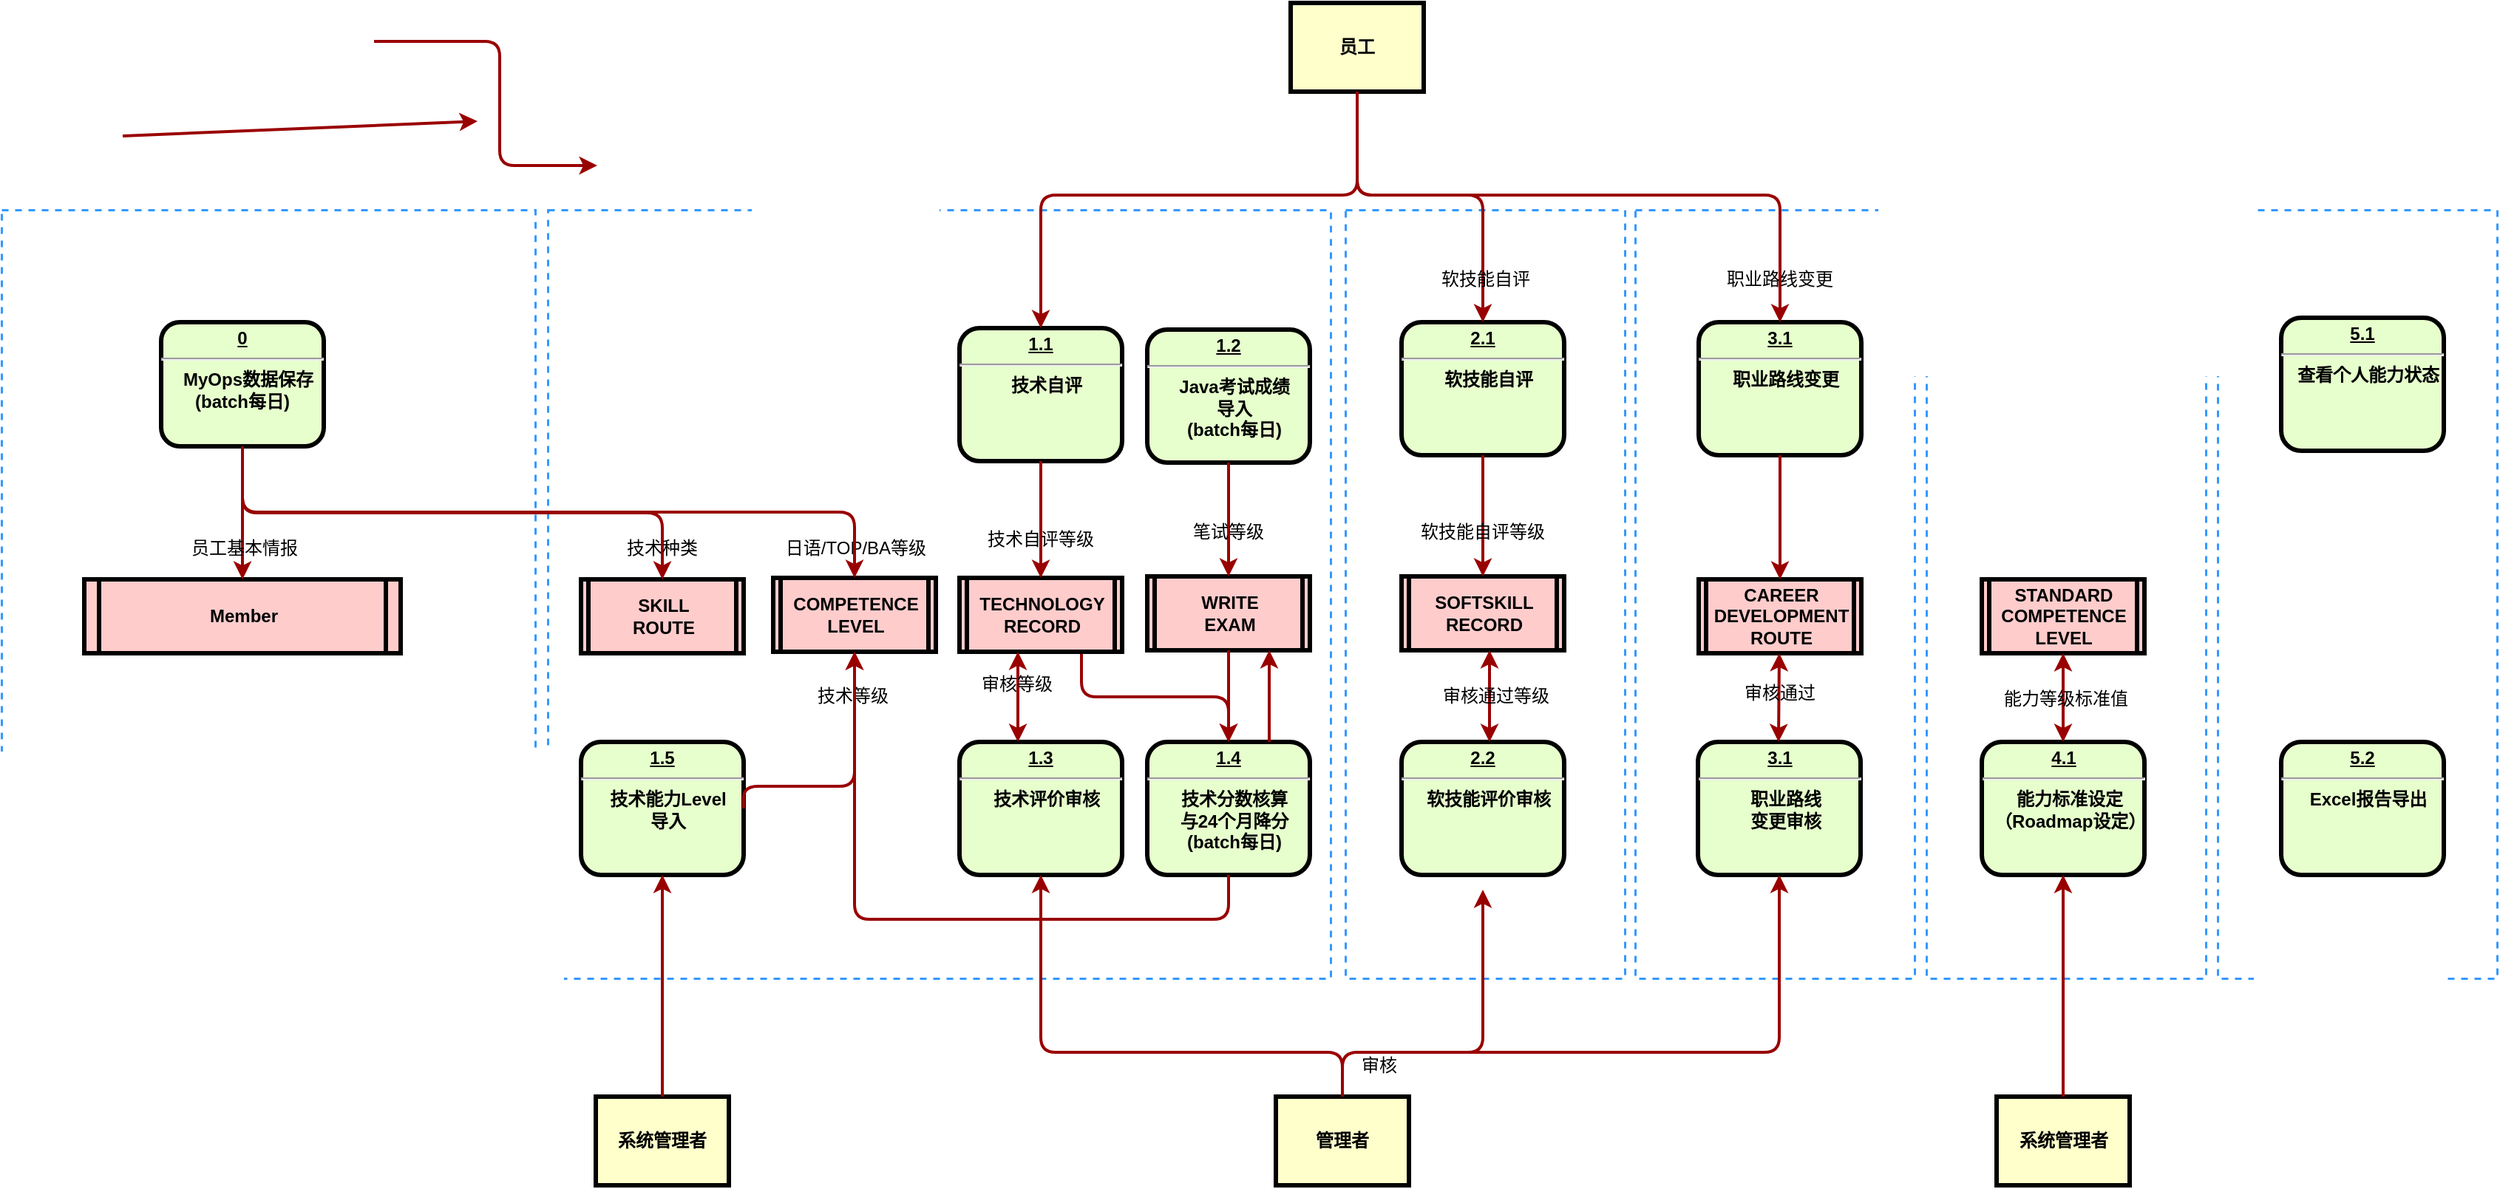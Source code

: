 <mxfile version="22.1.0" type="github">
  <diagram name="Page-1" id="c7558073-3199-34d8-9f00-42111426c3f3">
    <mxGraphModel dx="1622" dy="927" grid="1" gridSize="10" guides="1" tooltips="1" connect="1" arrows="1" fold="1" page="1" pageScale="1" pageWidth="826" pageHeight="1169" background="none" math="0" shadow="0">
      <root>
        <mxCell id="0" />
        <mxCell id="1" parent="0" />
        <mxCell id="YHrZRuPrI8IDq1-8M-Wd-78" value="" style="rounded=0;whiteSpace=wrap;html=1;fillColor=none;dashed=1;strokeColor=#3399FF;strokeWidth=1.5;align=left;" vertex="1" parent="1">
          <mxGeometry x="1233" y="160" width="189" height="520" as="geometry" />
        </mxCell>
        <mxCell id="YHrZRuPrI8IDq1-8M-Wd-82" value="" style="rounded=0;whiteSpace=wrap;html=1;fillColor=none;dashed=1;strokeColor=#3399FF;strokeWidth=1.5;align=left;" vertex="1" parent="1">
          <mxGeometry x="1627" y="160" width="189" height="520" as="geometry" />
        </mxCell>
        <mxCell id="YHrZRuPrI8IDq1-8M-Wd-80" value="" style="rounded=0;whiteSpace=wrap;html=1;fillColor=none;dashed=1;strokeColor=#3399FF;strokeWidth=1.5;align=left;" vertex="1" parent="1">
          <mxGeometry x="1430" y="160" width="189" height="520" as="geometry" />
        </mxCell>
        <mxCell id="YHrZRuPrI8IDq1-8M-Wd-73" value="" style="rounded=0;whiteSpace=wrap;html=1;fillColor=none;dashed=1;strokeColor=#3399FF;strokeWidth=1.5;align=left;" vertex="1" parent="1">
          <mxGeometry x="1037" y="160" width="189" height="520" as="geometry" />
        </mxCell>
        <mxCell id="YHrZRuPrI8IDq1-8M-Wd-74" value="" style="rounded=0;whiteSpace=wrap;html=1;fillColor=none;dashed=1;strokeColor=#3399FF;strokeWidth=1.5;align=left;" vertex="1" parent="1">
          <mxGeometry x="128" y="160" width="361" height="520" as="geometry" />
        </mxCell>
        <mxCell id="YHrZRuPrI8IDq1-8M-Wd-71" value="" style="rounded=0;whiteSpace=wrap;html=1;fillColor=none;dashed=1;strokeColor=#3399FF;strokeWidth=1.5;align=left;" vertex="1" parent="1">
          <mxGeometry x="497.5" y="160" width="529.5" height="520" as="geometry" />
        </mxCell>
        <mxCell id="2" value="&lt;p style=&quot;margin: 0px; margin-top: 4px; text-align: center; text-decoration: underline;&quot;&gt;&lt;strong&gt;0&lt;/strong&gt;&lt;/p&gt;&lt;hr&gt;&lt;p style=&quot;margin: 0px; margin-left: 8px;&quot;&gt;MyOps&lt;span style=&quot;background-color: initial;&quot;&gt;数据保存&lt;/span&gt;&lt;/p&gt;&lt;p style=&quot;margin: 0px; margin-left: 8px;&quot;&gt;&lt;/p&gt;(batch&lt;span style=&quot;background-color: initial;&quot;&gt;每日)&lt;/span&gt;" style="verticalAlign=middle;align=center;overflow=fill;fontSize=12;fontFamily=Helvetica;html=1;rounded=1;fontStyle=1;strokeWidth=3;fillColor=#E6FFCC" parent="1" vertex="1">
          <mxGeometry x="236" y="236" width="110" height="84" as="geometry" />
        </mxCell>
        <mxCell id="3" value="员工" style="whiteSpace=wrap;align=center;verticalAlign=middle;fontStyle=1;strokeWidth=3;fillColor=#FFFFCC" parent="1" vertex="1">
          <mxGeometry x="1000" y="20" width="90" height="60" as="geometry" />
        </mxCell>
        <mxCell id="5" value="Member" style="shape=process;whiteSpace=wrap;align=center;verticalAlign=middle;size=0.048;fontStyle=1;strokeWidth=3;fillColor=#FFCCCC" parent="1" vertex="1">
          <mxGeometry x="184" y="410" width="214" height="50" as="geometry" />
        </mxCell>
        <mxCell id="6" value="&lt;p style=&quot;margin: 0px; margin-top: 4px; text-align: center; text-decoration: underline;&quot;&gt;1.2&lt;/p&gt;&lt;hr&gt;&lt;p style=&quot;margin: 0px; margin-left: 8px;&quot;&gt;Java考试成绩&lt;/p&gt;&lt;p style=&quot;margin: 0px; margin-left: 8px;&quot;&gt;导入&lt;br&gt;(batch每日)&lt;br&gt;&lt;/p&gt;" style="verticalAlign=middle;align=center;overflow=fill;fontSize=12;fontFamily=Helvetica;html=1;rounded=1;fontStyle=1;strokeWidth=3;fillColor=#E6FFCC" parent="1" vertex="1">
          <mxGeometry x="903" y="241" width="110" height="90" as="geometry" />
        </mxCell>
        <mxCell id="7" value="&lt;p style=&quot;margin: 0px; margin-top: 4px; text-align: center; text-decoration: underline;&quot;&gt;1.4&lt;/p&gt;&lt;hr&gt;&lt;p style=&quot;margin: 0px; margin-left: 8px;&quot;&gt;技术分数核算&lt;/p&gt;&lt;p style=&quot;margin: 0px; margin-left: 8px;&quot;&gt;与24个月降分&lt;br&gt;(batch每日)&lt;br&gt;&lt;/p&gt;" style="verticalAlign=middle;align=center;overflow=fill;fontSize=12;fontFamily=Helvetica;html=1;rounded=1;fontStyle=1;strokeWidth=3;fillColor=#E6FFCC" parent="1" vertex="1">
          <mxGeometry x="903" y="520" width="110" height="90" as="geometry" />
        </mxCell>
        <mxCell id="8" value="&lt;p style=&quot;margin: 0px; margin-top: 4px; text-align: center; text-decoration: underline;&quot;&gt;1.1&lt;/p&gt;&lt;hr&gt;&lt;p style=&quot;margin: 0px; margin-left: 8px;&quot;&gt;技术自评&lt;/p&gt;" style="verticalAlign=middle;align=center;overflow=fill;fontSize=12;fontFamily=Helvetica;html=1;rounded=1;fontStyle=1;strokeWidth=3;fillColor=#E6FFCC" parent="1" vertex="1">
          <mxGeometry x="776" y="240" width="110" height="90" as="geometry" />
        </mxCell>
        <mxCell id="12" value="管理者" style="whiteSpace=wrap;align=center;verticalAlign=middle;fontStyle=1;strokeWidth=3;fillColor=#FFFFCC" parent="1" vertex="1">
          <mxGeometry x="990" y="760" width="90" height="60" as="geometry" />
        </mxCell>
        <mxCell id="36" value="" style="edgeStyle=none;noEdgeStyle=1;strokeColor=#990000;strokeWidth=2" parent="1" edge="1">
          <mxGeometry width="100" height="100" relative="1" as="geometry">
            <mxPoint x="210" y="109.996" as="sourcePoint" />
            <mxPoint x="450" y="100" as="targetPoint" />
          </mxGeometry>
        </mxCell>
        <mxCell id="60" value="日语/TOP/BA等级" style="text;spacingTop=-5;align=center" parent="1" vertex="1">
          <mxGeometry x="691.0" y="380.0" width="30" height="20" as="geometry" />
        </mxCell>
        <mxCell id="65" value="" style="edgeStyle=elbowEdgeStyle;elbow=horizontal;strokeColor=#990000;strokeWidth=2;exitX=0.5;exitY=1;exitDx=0;exitDy=0;entryX=0.5;entryY=0;entryDx=0;entryDy=0;" parent="1" edge="1">
          <mxGeometry width="100" height="100" relative="1" as="geometry">
            <mxPoint x="380" y="46" as="sourcePoint" />
            <mxPoint x="531" y="130" as="targetPoint" />
            <Array as="points">
              <mxPoint x="465" y="90" />
            </Array>
          </mxGeometry>
        </mxCell>
        <mxCell id="66" value="" style="edgeStyle=elbowEdgeStyle;elbow=vertical;strokeColor=#990000;strokeWidth=2;exitX=0.5;exitY=1;exitDx=0;exitDy=0;entryX=0.5;entryY=0;entryDx=0;entryDy=0;" parent="1" edge="1" target="8" source="3">
          <mxGeometry width="100" height="100" relative="1" as="geometry">
            <mxPoint x="1027" y="150" as="sourcePoint" />
            <mxPoint x="960.5" y="30" as="targetPoint" />
            <Array as="points">
              <mxPoint x="830" y="150" />
            </Array>
          </mxGeometry>
        </mxCell>
        <mxCell id="t2B5cQSSnt68LuHzUedQ-99" value="COMPETENCE&#xa;LEVEL" style="shape=process;whiteSpace=wrap;align=center;verticalAlign=middle;size=0.048;fontStyle=1;strokeWidth=3;fillColor=#FFCCCC" parent="1" vertex="1">
          <mxGeometry x="650" y="409" width="110" height="50" as="geometry" />
        </mxCell>
        <mxCell id="t2B5cQSSnt68LuHzUedQ-104" value="" style="edgeStyle=elbowEdgeStyle;elbow=vertical;entryX=0.5;entryY=0;strokeColor=#990000;strokeWidth=2;exitX=0.5;exitY=1;exitDx=0;exitDy=0;entryDx=0;entryDy=0;" parent="1" source="2" target="5" edge="1">
          <mxGeometry width="100" height="100" relative="1" as="geometry">
            <mxPoint x="147" y="572" as="sourcePoint" />
            <mxPoint x="246" y="451" as="targetPoint" />
          </mxGeometry>
        </mxCell>
        <mxCell id="t2B5cQSSnt68LuHzUedQ-105" value="" style="edgeStyle=elbowEdgeStyle;elbow=vertical;entryX=0.5;entryY=0;strokeColor=#990000;strokeWidth=2;exitX=0.5;exitY=1;exitDx=0;exitDy=0;entryDx=0;entryDy=0;" parent="1" source="2" target="t2B5cQSSnt68LuHzUedQ-99" edge="1">
          <mxGeometry width="100" height="100" relative="1" as="geometry">
            <mxPoint x="406" y="311" as="sourcePoint" />
            <mxPoint x="321" y="402" as="targetPoint" />
          </mxGeometry>
        </mxCell>
        <mxCell id="t2B5cQSSnt68LuHzUedQ-107" value="员工基本情报" style="text;spacingTop=-5;align=center" parent="1" vertex="1">
          <mxGeometry x="280" y="380" width="25" height="20" as="geometry" />
        </mxCell>
        <mxCell id="t2B5cQSSnt68LuHzUedQ-108" value="SKILL&#xa;ROUTE" style="shape=process;whiteSpace=wrap;align=center;verticalAlign=middle;size=0.048;fontStyle=1;strokeWidth=3;fillColor=#FFCCCC" parent="1" vertex="1">
          <mxGeometry x="520" y="410" width="110" height="50" as="geometry" />
        </mxCell>
        <mxCell id="t2B5cQSSnt68LuHzUedQ-111" value="" style="edgeStyle=elbowEdgeStyle;elbow=vertical;entryX=0.5;entryY=0;strokeColor=#990000;strokeWidth=2;entryDx=0;entryDy=0;exitX=0.5;exitY=1;exitDx=0;exitDy=0;" parent="1" source="2" target="t2B5cQSSnt68LuHzUedQ-108" edge="1">
          <mxGeometry width="100" height="100" relative="1" as="geometry">
            <mxPoint x="306" y="301" as="sourcePoint" />
            <mxPoint x="458" y="361.0" as="targetPoint" />
          </mxGeometry>
        </mxCell>
        <mxCell id="t2B5cQSSnt68LuHzUedQ-110" value="技术种类" style="text;spacingTop=-5;align=center" parent="1" vertex="1">
          <mxGeometry x="560.0" y="380.0" width="30" height="20" as="geometry" />
        </mxCell>
        <mxCell id="t2B5cQSSnt68LuHzUedQ-113" style="edgeStyle=orthogonalEdgeStyle;rounded=0;orthogonalLoop=1;jettySize=auto;html=1;exitX=0.5;exitY=1;exitDx=0;exitDy=0;" parent="1" source="6" target="6" edge="1">
          <mxGeometry relative="1" as="geometry" />
        </mxCell>
        <mxCell id="t2B5cQSSnt68LuHzUedQ-116" value="&lt;p style=&quot;margin: 0px; margin-top: 4px; text-align: center; text-decoration: underline;&quot;&gt;1.3&lt;/p&gt;&lt;hr&gt;&lt;p style=&quot;margin: 0px; margin-left: 8px;&quot;&gt;技术评价审核&lt;/p&gt;" style="verticalAlign=middle;align=center;overflow=fill;fontSize=12;fontFamily=Helvetica;html=1;rounded=1;fontStyle=1;strokeWidth=3;fillColor=#E6FFCC" parent="1" vertex="1">
          <mxGeometry x="776" y="520" width="110" height="90" as="geometry" />
        </mxCell>
        <mxCell id="t2B5cQSSnt68LuHzUedQ-120" value="&lt;p style=&quot;margin: 0px; margin-top: 4px; text-align: center; text-decoration: underline;&quot;&gt;&lt;strong&gt;5.2&lt;/strong&gt;&lt;/p&gt;&lt;hr&gt;&lt;p style=&quot;margin: 0px; margin-left: 8px;&quot;&gt;Excel报告导出&lt;/p&gt;" style="verticalAlign=middle;align=center;overflow=fill;fontSize=12;fontFamily=Helvetica;html=1;rounded=1;fontStyle=1;strokeWidth=3;fillColor=#E6FFCC" parent="1" vertex="1">
          <mxGeometry x="1670" y="520" width="110" height="90" as="geometry" />
        </mxCell>
        <mxCell id="YHrZRuPrI8IDq1-8M-Wd-66" value="&lt;p style=&quot;margin: 0px; margin-top: 4px; text-align: center; text-decoration: underline;&quot;&gt;&lt;strong&gt;2.2&lt;/strong&gt;&lt;/p&gt;&lt;hr&gt;&lt;p style=&quot;margin: 0px; margin-left: 8px;&quot;&gt;软技能评价审核&lt;/p&gt;" style="verticalAlign=middle;align=center;overflow=fill;fontSize=12;fontFamily=Helvetica;html=1;rounded=1;fontStyle=1;strokeWidth=3;fillColor=#E6FFCC" vertex="1" parent="1">
          <mxGeometry x="1075" y="520" width="110" height="90" as="geometry" />
        </mxCell>
        <mxCell id="YHrZRuPrI8IDq1-8M-Wd-69" value="&lt;p style=&quot;margin: 0px; margin-top: 4px; text-align: center; text-decoration: underline;&quot;&gt;&lt;strong&gt;2.1&lt;/strong&gt;&lt;/p&gt;&lt;hr&gt;&lt;p style=&quot;margin: 0px; margin-left: 8px;&quot;&gt;软技能自评&lt;/p&gt;" style="verticalAlign=middle;align=center;overflow=fill;fontSize=12;fontFamily=Helvetica;html=1;rounded=1;fontStyle=1;strokeWidth=3;fillColor=#E6FFCC" vertex="1" parent="1">
          <mxGeometry x="1075" y="236" width="110" height="90" as="geometry" />
        </mxCell>
        <mxCell id="YHrZRuPrI8IDq1-8M-Wd-70" value="&lt;p style=&quot;margin: 0px; margin-top: 4px; text-align: center; text-decoration: underline;&quot;&gt;1.5&lt;/p&gt;&lt;hr&gt;&lt;p style=&quot;margin: 0px; margin-left: 8px;&quot;&gt;技术能力Level&lt;/p&gt;&lt;p style=&quot;margin: 0px; margin-left: 8px;&quot;&gt;导入&lt;/p&gt;" style="verticalAlign=middle;align=center;overflow=fill;fontSize=12;fontFamily=Helvetica;html=1;rounded=1;fontStyle=1;strokeWidth=3;fillColor=#E6FFCC" vertex="1" parent="1">
          <mxGeometry x="520" y="520" width="110" height="90" as="geometry" />
        </mxCell>
        <mxCell id="YHrZRuPrI8IDq1-8M-Wd-77" value="&lt;p style=&quot;margin: 0px; margin-top: 4px; text-align: center; text-decoration: underline;&quot;&gt;&lt;strong&gt;3.1&lt;/strong&gt;&lt;/p&gt;&lt;hr&gt;&lt;p style=&quot;margin: 0px; margin-left: 8px;&quot;&gt;职业路线变更&lt;/p&gt;" style="verticalAlign=middle;align=center;overflow=fill;fontSize=12;fontFamily=Helvetica;html=1;rounded=1;fontStyle=1;strokeWidth=3;fillColor=#E6FFCC" vertex="1" parent="1">
          <mxGeometry x="1276" y="236" width="110" height="90" as="geometry" />
        </mxCell>
        <mxCell id="YHrZRuPrI8IDq1-8M-Wd-79" value="&lt;p style=&quot;margin: 0px; margin-top: 4px; text-align: center; text-decoration: underline;&quot;&gt;&lt;strong&gt;4.1&lt;/strong&gt;&lt;/p&gt;&lt;hr&gt;&lt;p style=&quot;margin: 0px; margin-left: 8px;&quot;&gt;能力标准设定&lt;/p&gt;&lt;p style=&quot;margin: 0px; margin-left: 8px;&quot;&gt;（Roadmap设定）&lt;/p&gt;" style="verticalAlign=middle;align=center;overflow=fill;fontSize=12;fontFamily=Helvetica;html=1;rounded=1;fontStyle=1;strokeWidth=3;fillColor=#E6FFCC" vertex="1" parent="1">
          <mxGeometry x="1467.5" y="520" width="110" height="90" as="geometry" />
        </mxCell>
        <mxCell id="YHrZRuPrI8IDq1-8M-Wd-81" value="&lt;p style=&quot;margin: 0px; margin-top: 4px; text-align: center; text-decoration: underline;&quot;&gt;&lt;strong&gt;5.1&lt;/strong&gt;&lt;/p&gt;&lt;hr&gt;&lt;p style=&quot;margin: 0px; margin-left: 8px;&quot;&gt;查看个人能力状态&lt;/p&gt;" style="verticalAlign=middle;align=center;overflow=fill;fontSize=12;fontFamily=Helvetica;html=1;rounded=1;fontStyle=1;strokeWidth=3;fillColor=#E6FFCC" vertex="1" parent="1">
          <mxGeometry x="1670" y="233" width="110" height="90" as="geometry" />
        </mxCell>
        <mxCell id="YHrZRuPrI8IDq1-8M-Wd-83" value="WRITE&#xa;EXAM" style="shape=process;whiteSpace=wrap;align=center;verticalAlign=middle;size=0.048;fontStyle=1;strokeWidth=3;fillColor=#FFCCCC" vertex="1" parent="1">
          <mxGeometry x="903" y="408" width="110" height="50" as="geometry" />
        </mxCell>
        <mxCell id="YHrZRuPrI8IDq1-8M-Wd-84" value="CAREER&#xa;DEVELOPMENT&#xa;ROUTE" style="shape=process;whiteSpace=wrap;align=center;verticalAlign=middle;size=0.048;fontStyle=1;strokeWidth=3;fillColor=#FFCCCC" vertex="1" parent="1">
          <mxGeometry x="1276" y="410" width="110" height="50" as="geometry" />
        </mxCell>
        <mxCell id="YHrZRuPrI8IDq1-8M-Wd-85" value="STANDARD&#xa;COMPETENCE&#xa;LEVEL" style="shape=process;whiteSpace=wrap;align=center;verticalAlign=middle;size=0.048;fontStyle=1;strokeWidth=3;fillColor=#FFCCCC" vertex="1" parent="1">
          <mxGeometry x="1467.5" y="410" width="110" height="50" as="geometry" />
        </mxCell>
        <mxCell id="YHrZRuPrI8IDq1-8M-Wd-86" value="" style="edgeStyle=elbowEdgeStyle;elbow=vertical;entryX=0.5;entryY=0;strokeColor=#990000;strokeWidth=2;exitX=0.5;exitY=1;exitDx=0;exitDy=0;entryDx=0;entryDy=0;" edge="1" parent="1" source="6" target="YHrZRuPrI8IDq1-8M-Wd-83">
          <mxGeometry width="100" height="100" relative="1" as="geometry">
            <mxPoint x="535" y="389" as="sourcePoint" />
            <mxPoint x="1119" y="479" as="targetPoint" />
            <Array as="points">
              <mxPoint x="972" y="369" />
            </Array>
          </mxGeometry>
        </mxCell>
        <mxCell id="YHrZRuPrI8IDq1-8M-Wd-90" value="" style="edgeStyle=elbowEdgeStyle;elbow=vertical;strokeColor=#990000;strokeWidth=2;exitX=0.75;exitY=1;exitDx=0;exitDy=0;" edge="1" parent="1" source="YHrZRuPrI8IDq1-8M-Wd-92" target="7">
          <mxGeometry width="100" height="100" relative="1" as="geometry">
            <mxPoint x="505.5" y="720" as="sourcePoint" />
            <mxPoint x="781" y="740" as="targetPoint" />
          </mxGeometry>
        </mxCell>
        <mxCell id="YHrZRuPrI8IDq1-8M-Wd-92" value="TECHNOLOGY&#xa;RECORD" style="shape=process;whiteSpace=wrap;align=center;verticalAlign=middle;size=0.048;fontStyle=1;strokeWidth=3;fillColor=#FFCCCC" vertex="1" parent="1">
          <mxGeometry x="776" y="409" width="110" height="50" as="geometry" />
        </mxCell>
        <mxCell id="YHrZRuPrI8IDq1-8M-Wd-93" value="" style="edgeStyle=elbowEdgeStyle;elbow=vertical;entryX=0.5;entryY=0;strokeColor=#990000;strokeWidth=2;entryDx=0;entryDy=0;exitX=0.5;exitY=1;exitDx=0;exitDy=0;" edge="1" parent="1" source="8" target="YHrZRuPrI8IDq1-8M-Wd-92">
          <mxGeometry width="100" height="100" relative="1" as="geometry">
            <mxPoint x="736" y="317" as="sourcePoint" />
            <mxPoint x="997" y="400" as="targetPoint" />
            <Array as="points">
              <mxPoint x="811" y="341" />
            </Array>
          </mxGeometry>
        </mxCell>
        <mxCell id="YHrZRuPrI8IDq1-8M-Wd-101" value="" style="edgeStyle=none;noEdgeStyle=1;strokeColor=#990000;strokeWidth=2;exitX=0.25;exitY=0;exitDx=0;exitDy=0;entryX=0.25;entryY=1;entryDx=0;entryDy=0;startArrow=classic;startFill=1;" edge="1" parent="1">
          <mxGeometry width="100" height="100" relative="1" as="geometry">
            <mxPoint x="815.5" y="520" as="sourcePoint" />
            <mxPoint x="815.5" y="459" as="targetPoint" />
          </mxGeometry>
        </mxCell>
        <mxCell id="YHrZRuPrI8IDq1-8M-Wd-106" value="" style="edgeStyle=elbowEdgeStyle;elbow=vertical;strokeColor=#990000;strokeWidth=2;exitX=0.5;exitY=1;exitDx=0;exitDy=0;" edge="1" parent="1" source="YHrZRuPrI8IDq1-8M-Wd-83" target="7">
          <mxGeometry width="100" height="100" relative="1" as="geometry">
            <mxPoint x="986" y="760" as="sourcePoint" />
            <mxPoint x="860" y="821" as="targetPoint" />
          </mxGeometry>
        </mxCell>
        <mxCell id="YHrZRuPrI8IDq1-8M-Wd-107" value="" style="edgeStyle=elbowEdgeStyle;elbow=horizontal;strokeColor=#990000;strokeWidth=2;exitX=0.5;exitY=1;exitDx=0;exitDy=0;entryX=0.5;entryY=1;entryDx=0;entryDy=0;" edge="1" parent="1" source="7" target="t2B5cQSSnt68LuHzUedQ-99">
          <mxGeometry width="100" height="100" relative="1" as="geometry">
            <mxPoint x="752" y="640" as="sourcePoint" />
            <mxPoint x="903" y="724" as="targetPoint" />
            <Array as="points">
              <mxPoint x="840" y="640" />
            </Array>
          </mxGeometry>
        </mxCell>
        <mxCell id="YHrZRuPrI8IDq1-8M-Wd-108" value="技术等级" style="text;spacingTop=-5;align=center" vertex="1" parent="1">
          <mxGeometry x="689.0" y="480.0" width="30" height="20" as="geometry" />
        </mxCell>
        <mxCell id="YHrZRuPrI8IDq1-8M-Wd-110" value="" style="edgeStyle=elbowEdgeStyle;elbow=vertical;strokeColor=#990000;strokeWidth=2;exitX=1;exitY=0.5;exitDx=0;exitDy=0;entryX=0.5;entryY=1;entryDx=0;entryDy=0;" edge="1" parent="1" source="YHrZRuPrI8IDq1-8M-Wd-70" target="t2B5cQSSnt68LuHzUedQ-99">
          <mxGeometry width="100" height="100" relative="1" as="geometry">
            <mxPoint x="716.5" y="680" as="sourcePoint" />
            <mxPoint x="650" y="560" as="targetPoint" />
            <Array as="points">
              <mxPoint x="705" y="550" />
            </Array>
          </mxGeometry>
        </mxCell>
        <mxCell id="YHrZRuPrI8IDq1-8M-Wd-112" value="技术自评等级" style="text;spacingTop=-5;align=center" vertex="1" parent="1">
          <mxGeometry x="816.0" y="374.0" width="30" height="20" as="geometry" />
        </mxCell>
        <mxCell id="YHrZRuPrI8IDq1-8M-Wd-113" value="笔试等级" style="text;spacingTop=-5;align=center" vertex="1" parent="1">
          <mxGeometry x="943.0" y="369.0" width="30" height="20" as="geometry" />
        </mxCell>
        <mxCell id="YHrZRuPrI8IDq1-8M-Wd-115" value="" style="edgeStyle=none;noEdgeStyle=1;strokeColor=#990000;strokeWidth=2;exitX=0.75;exitY=0;exitDx=0;exitDy=0;entryX=0.75;entryY=1;entryDx=0;entryDy=0;" edge="1" parent="1" source="7" target="YHrZRuPrI8IDq1-8M-Wd-83">
          <mxGeometry width="100" height="100" relative="1" as="geometry">
            <mxPoint x="930" y="489.996" as="sourcePoint" />
            <mxPoint x="1170" y="480" as="targetPoint" />
          </mxGeometry>
        </mxCell>
        <mxCell id="YHrZRuPrI8IDq1-8M-Wd-116" value="审核等级" style="text;spacingTop=-5;align=center" vertex="1" parent="1">
          <mxGeometry x="800.0" y="472.0" width="30" height="20" as="geometry" />
        </mxCell>
        <mxCell id="YHrZRuPrI8IDq1-8M-Wd-120" value="SOFTSKILL&#xa;RECORD" style="shape=process;whiteSpace=wrap;align=center;verticalAlign=middle;size=0.048;fontStyle=1;strokeWidth=3;fillColor=#FFCCCC" vertex="1" parent="1">
          <mxGeometry x="1075" y="408" width="110" height="50" as="geometry" />
        </mxCell>
        <mxCell id="YHrZRuPrI8IDq1-8M-Wd-123" value="" style="edgeStyle=none;noEdgeStyle=1;strokeColor=#990000;strokeWidth=2;exitX=0.5;exitY=1;exitDx=0;exitDy=0;" edge="1" parent="1" source="YHrZRuPrI8IDq1-8M-Wd-69" target="YHrZRuPrI8IDq1-8M-Wd-120">
          <mxGeometry width="100" height="100" relative="1" as="geometry">
            <mxPoint x="1110" y="749.996" as="sourcePoint" />
            <mxPoint x="1350" y="740" as="targetPoint" />
          </mxGeometry>
        </mxCell>
        <mxCell id="YHrZRuPrI8IDq1-8M-Wd-124" value="软技能自评等级" style="text;spacingTop=-5;align=center" vertex="1" parent="1">
          <mxGeometry x="1115" y="369.0" width="30" height="20" as="geometry" />
        </mxCell>
        <mxCell id="YHrZRuPrI8IDq1-8M-Wd-126" value="" style="edgeStyle=elbowEdgeStyle;elbow=vertical;strokeColor=#990000;strokeWidth=2;exitX=0.5;exitY=1;exitDx=0;exitDy=0;" edge="1" parent="1" source="3" target="YHrZRuPrI8IDq1-8M-Wd-69">
          <mxGeometry width="100" height="100" relative="1" as="geometry">
            <mxPoint x="990" y="30" as="sourcePoint" />
            <mxPoint x="1066" y="180" as="targetPoint" />
            <Array as="points">
              <mxPoint x="1050" y="150" />
            </Array>
          </mxGeometry>
        </mxCell>
        <mxCell id="YHrZRuPrI8IDq1-8M-Wd-130" value="软技能自评" style="text;spacingTop=-5;align=center" vertex="1" parent="1">
          <mxGeometry x="1117" y="198.0" width="30" height="20" as="geometry" />
        </mxCell>
        <mxCell id="YHrZRuPrI8IDq1-8M-Wd-131" value="" style="edgeStyle=elbowEdgeStyle;elbow=vertical;strokeColor=#990000;strokeWidth=2;exitX=0.5;exitY=1;exitDx=0;exitDy=0;entryX=0.5;entryY=0;entryDx=0;entryDy=0;" edge="1" parent="1" source="3" target="YHrZRuPrI8IDq1-8M-Wd-77">
          <mxGeometry width="100" height="100" relative="1" as="geometry">
            <mxPoint x="1140" y="52" as="sourcePoint" />
            <mxPoint x="1515" y="198" as="targetPoint" />
            <Array as="points">
              <mxPoint x="1050" y="150" />
            </Array>
          </mxGeometry>
        </mxCell>
        <mxCell id="YHrZRuPrI8IDq1-8M-Wd-133" value="职业路线变更" style="text;spacingTop=-5;align=center" vertex="1" parent="1">
          <mxGeometry x="1316" y="198.0" width="30" height="20" as="geometry" />
        </mxCell>
        <mxCell id="YHrZRuPrI8IDq1-8M-Wd-134" value="" style="edgeStyle=none;noEdgeStyle=1;strokeColor=#990000;strokeWidth=2;exitX=0.5;exitY=1;exitDx=0;exitDy=0;entryX=0.5;entryY=0;entryDx=0;entryDy=0;" edge="1" parent="1" source="YHrZRuPrI8IDq1-8M-Wd-77" target="YHrZRuPrI8IDq1-8M-Wd-84">
          <mxGeometry width="100" height="100" relative="1" as="geometry">
            <mxPoint x="1370" y="520" as="sourcePoint" />
            <mxPoint x="1370" y="602" as="targetPoint" />
          </mxGeometry>
        </mxCell>
        <mxCell id="YHrZRuPrI8IDq1-8M-Wd-136" value="&lt;p style=&quot;margin: 0px; margin-top: 4px; text-align: center; text-decoration: underline;&quot;&gt;&lt;strong&gt;3.1&lt;/strong&gt;&lt;/p&gt;&lt;hr&gt;&lt;p style=&quot;margin: 0px; margin-left: 8px;&quot;&gt;职业路线&lt;/p&gt;&lt;p style=&quot;margin: 0px; margin-left: 8px;&quot;&gt;变更审核&lt;/p&gt;" style="verticalAlign=middle;align=center;overflow=fill;fontSize=12;fontFamily=Helvetica;html=1;rounded=1;fontStyle=1;strokeWidth=3;fillColor=#E6FFCC" vertex="1" parent="1">
          <mxGeometry x="1275.5" y="520" width="110" height="90" as="geometry" />
        </mxCell>
        <mxCell id="YHrZRuPrI8IDq1-8M-Wd-137" value="" style="edgeStyle=elbowEdgeStyle;elbow=vertical;strokeColor=#990000;strokeWidth=2;exitX=0.5;exitY=0;exitDx=0;exitDy=0;entryX=0.5;entryY=1;entryDx=0;entryDy=0;" edge="1" parent="1" source="12" target="t2B5cQSSnt68LuHzUedQ-116">
          <mxGeometry width="100" height="100" relative="1" as="geometry">
            <mxPoint x="1088" y="690" as="sourcePoint" />
            <mxPoint x="1374" y="846" as="targetPoint" />
            <Array as="points">
              <mxPoint x="890" y="730" />
            </Array>
          </mxGeometry>
        </mxCell>
        <mxCell id="YHrZRuPrI8IDq1-8M-Wd-140" value="" style="edgeStyle=elbowEdgeStyle;elbow=vertical;strokeColor=#990000;strokeWidth=2;exitX=0.5;exitY=0;exitDx=0;exitDy=0;" edge="1" parent="1" source="12">
          <mxGeometry width="100" height="100" relative="1" as="geometry">
            <mxPoint x="1035" y="760" as="sourcePoint" />
            <mxPoint x="1130" y="620" as="targetPoint" />
            <Array as="points">
              <mxPoint x="1210" y="730" />
              <mxPoint x="890" y="730" />
            </Array>
          </mxGeometry>
        </mxCell>
        <mxCell id="YHrZRuPrI8IDq1-8M-Wd-141" value="" style="edgeStyle=elbowEdgeStyle;elbow=vertical;strokeColor=#990000;strokeWidth=2;entryX=0.5;entryY=1;entryDx=0;entryDy=0;exitX=0.5;exitY=0;exitDx=0;exitDy=0;" edge="1" parent="1" source="YHrZRuPrI8IDq1-8M-Wd-118" target="YHrZRuPrI8IDq1-8M-Wd-136">
          <mxGeometry width="100" height="100" relative="1" as="geometry">
            <mxPoint x="1035" y="760" as="sourcePoint" />
            <mxPoint x="1130" y="620" as="targetPoint" />
            <Array as="points">
              <mxPoint x="1210" y="730" />
              <mxPoint x="890" y="730" />
            </Array>
          </mxGeometry>
        </mxCell>
        <mxCell id="YHrZRuPrI8IDq1-8M-Wd-144" value="系统管理者" style="whiteSpace=wrap;align=center;verticalAlign=middle;fontStyle=1;strokeWidth=3;fillColor=#FFFFCC" vertex="1" parent="1">
          <mxGeometry x="1477.5" y="760" width="90" height="60" as="geometry" />
        </mxCell>
        <mxCell id="YHrZRuPrI8IDq1-8M-Wd-145" value="系统管理者" style="whiteSpace=wrap;align=center;verticalAlign=middle;fontStyle=1;strokeWidth=3;fillColor=#FFFFCC" vertex="1" parent="1">
          <mxGeometry x="530" y="760" width="90" height="60" as="geometry" />
        </mxCell>
        <mxCell id="YHrZRuPrI8IDq1-8M-Wd-147" value="" style="edgeStyle=none;noEdgeStyle=1;strokeColor=#990000;strokeWidth=2;exitX=0.5;exitY=0;exitDx=0;exitDy=0;entryX=0.5;entryY=1;entryDx=0;entryDy=0;" edge="1" parent="1" source="YHrZRuPrI8IDq1-8M-Wd-145" target="YHrZRuPrI8IDq1-8M-Wd-70">
          <mxGeometry width="100" height="100" relative="1" as="geometry">
            <mxPoint x="600" y="794.996" as="sourcePoint" />
            <mxPoint x="840" y="785" as="targetPoint" />
          </mxGeometry>
        </mxCell>
        <mxCell id="YHrZRuPrI8IDq1-8M-Wd-148" value="" style="edgeStyle=none;noEdgeStyle=1;strokeColor=#990000;strokeWidth=2;exitX=0.5;exitY=0;exitDx=0;exitDy=0;entryX=0.5;entryY=1;entryDx=0;entryDy=0;" edge="1" parent="1" source="YHrZRuPrI8IDq1-8M-Wd-144" target="YHrZRuPrI8IDq1-8M-Wd-79">
          <mxGeometry width="100" height="100" relative="1" as="geometry">
            <mxPoint x="1420" y="840" as="sourcePoint" />
            <mxPoint x="1420" y="690" as="targetPoint" />
          </mxGeometry>
        </mxCell>
        <mxCell id="YHrZRuPrI8IDq1-8M-Wd-149" value="" style="edgeStyle=none;noEdgeStyle=1;strokeColor=#990000;strokeWidth=2;entryX=0.5;entryY=1;entryDx=0;entryDy=0;startArrow=classic;startFill=1;" edge="1" parent="1" source="YHrZRuPrI8IDq1-8M-Wd-79" target="YHrZRuPrI8IDq1-8M-Wd-85">
          <mxGeometry width="100" height="100" relative="1" as="geometry">
            <mxPoint x="1680.5" y="780" as="sourcePoint" />
            <mxPoint x="1680.5" y="630" as="targetPoint" />
          </mxGeometry>
        </mxCell>
        <mxCell id="YHrZRuPrI8IDq1-8M-Wd-150" value="" style="edgeStyle=none;noEdgeStyle=1;strokeColor=#990000;strokeWidth=2;exitX=0.75;exitY=0;exitDx=0;exitDy=0;entryX=0.75;entryY=1;entryDx=0;entryDy=0;startArrow=classic;startFill=1;" edge="1" parent="1">
          <mxGeometry width="100" height="100" relative="1" as="geometry">
            <mxPoint x="1134.5" y="520" as="sourcePoint" />
            <mxPoint x="1134.5" y="458" as="targetPoint" />
          </mxGeometry>
        </mxCell>
        <mxCell id="YHrZRuPrI8IDq1-8M-Wd-151" value="审核通过等级" style="text;spacingTop=-5;align=center" vertex="1" parent="1">
          <mxGeometry x="1124" y="480.0" width="30" height="20" as="geometry" />
        </mxCell>
        <mxCell id="YHrZRuPrI8IDq1-8M-Wd-157" value="" style="edgeStyle=none;noEdgeStyle=1;strokeColor=#990000;strokeWidth=2;exitX=0.25;exitY=1;exitDx=0;exitDy=0;entryX=0.25;entryY=0;entryDx=0;entryDy=0;startArrow=classic;startFill=1;" edge="1" parent="1">
          <mxGeometry width="100" height="100" relative="1" as="geometry">
            <mxPoint x="1330.5" y="460" as="sourcePoint" />
            <mxPoint x="1330" y="520.0" as="targetPoint" />
          </mxGeometry>
        </mxCell>
        <mxCell id="YHrZRuPrI8IDq1-8M-Wd-118" value="审核" style="text;spacingTop=-5;align=center" vertex="1" parent="1">
          <mxGeometry x="1045" y="730.0" width="30" height="20" as="geometry" />
        </mxCell>
        <mxCell id="YHrZRuPrI8IDq1-8M-Wd-161" value="审核通过" style="text;spacingTop=-5;align=center" vertex="1" parent="1">
          <mxGeometry x="1316" y="478.0" width="30" height="20" as="geometry" />
        </mxCell>
        <mxCell id="YHrZRuPrI8IDq1-8M-Wd-135" value="能力等级标准值" style="text;spacingTop=-5;align=center" vertex="1" parent="1">
          <mxGeometry x="1509.5" y="482.0" width="30" height="20" as="geometry" />
        </mxCell>
      </root>
    </mxGraphModel>
  </diagram>
</mxfile>
